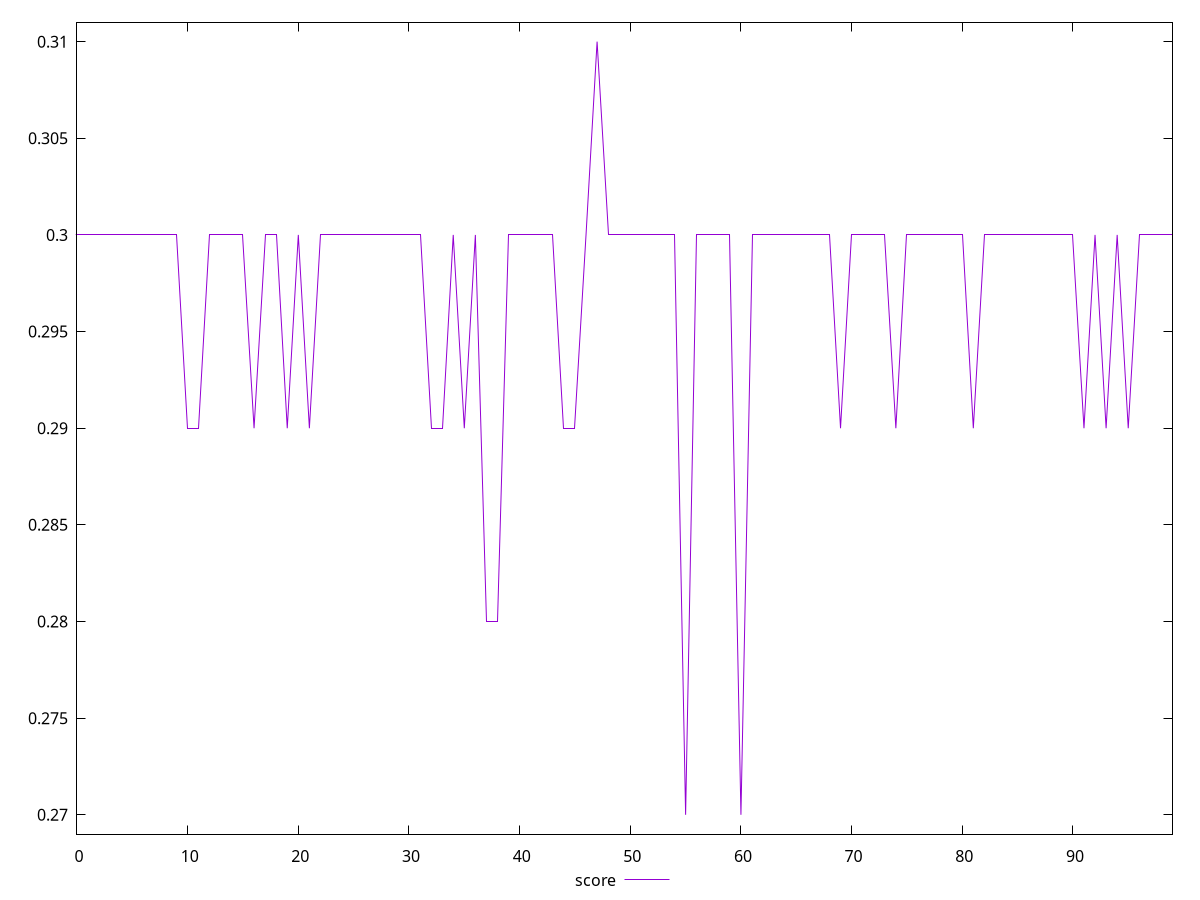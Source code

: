 reset

$score <<EOF
0 0.3
1 0.3
2 0.3
3 0.3
4 0.3
5 0.3
6 0.3
7 0.3
8 0.3
9 0.3
10 0.29
11 0.29
12 0.3
13 0.3
14 0.3
15 0.3
16 0.29
17 0.3
18 0.3
19 0.29
20 0.3
21 0.29
22 0.3
23 0.3
24 0.3
25 0.3
26 0.3
27 0.3
28 0.3
29 0.3
30 0.3
31 0.3
32 0.29
33 0.29
34 0.3
35 0.29
36 0.3
37 0.28
38 0.28
39 0.3
40 0.3
41 0.3
42 0.3
43 0.3
44 0.29
45 0.29
46 0.3
47 0.31
48 0.3
49 0.3
50 0.3
51 0.3
52 0.3
53 0.3
54 0.3
55 0.27
56 0.3
57 0.3
58 0.3
59 0.3
60 0.27
61 0.3
62 0.3
63 0.3
64 0.3
65 0.3
66 0.3
67 0.3
68 0.3
69 0.29
70 0.3
71 0.3
72 0.3
73 0.3
74 0.29
75 0.3
76 0.3
77 0.3
78 0.3
79 0.3
80 0.3
81 0.29
82 0.3
83 0.3
84 0.3
85 0.3
86 0.3
87 0.3
88 0.3
89 0.3
90 0.3
91 0.29
92 0.3
93 0.29
94 0.3
95 0.29
96 0.3
97 0.3
98 0.3
99 0.3
EOF

set key outside below
set xrange [0:99]
set yrange [0.269:0.311]
set trange [0.269:0.311]
set terminal svg size 640, 500 enhanced background rgb 'white'
set output "reports/report_00033_2021-03-01T14-23-16.841Z/interactive/samples/astro-inner/score/values.svg"

plot $score title "score" with line

reset

